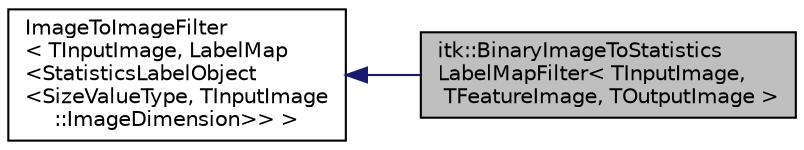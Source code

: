 digraph "itk::BinaryImageToStatisticsLabelMapFilter&lt; TInputImage, TFeatureImage, TOutputImage &gt;"
{
 // LATEX_PDF_SIZE
  edge [fontname="Helvetica",fontsize="10",labelfontname="Helvetica",labelfontsize="10"];
  node [fontname="Helvetica",fontsize="10",shape=record];
  rankdir="LR";
  Node1 [label="itk::BinaryImageToStatistics\lLabelMapFilter\< TInputImage,\l TFeatureImage, TOutputImage \>",height=0.2,width=0.4,color="black", fillcolor="grey75", style="filled", fontcolor="black",tooltip="a convenient class to convert a binary image to a label map and valuate the statistics attributes at ..."];
  Node2 -> Node1 [dir="back",color="midnightblue",fontsize="10",style="solid",fontname="Helvetica"];
  Node2 [label="ImageToImageFilter\l\< TInputImage, LabelMap\l\<StatisticsLabelObject\l\<SizeValueType, TInputImage\l::ImageDimension\>\>  \>",height=0.2,width=0.4,color="black", fillcolor="white", style="filled",tooltip=" "];
}
